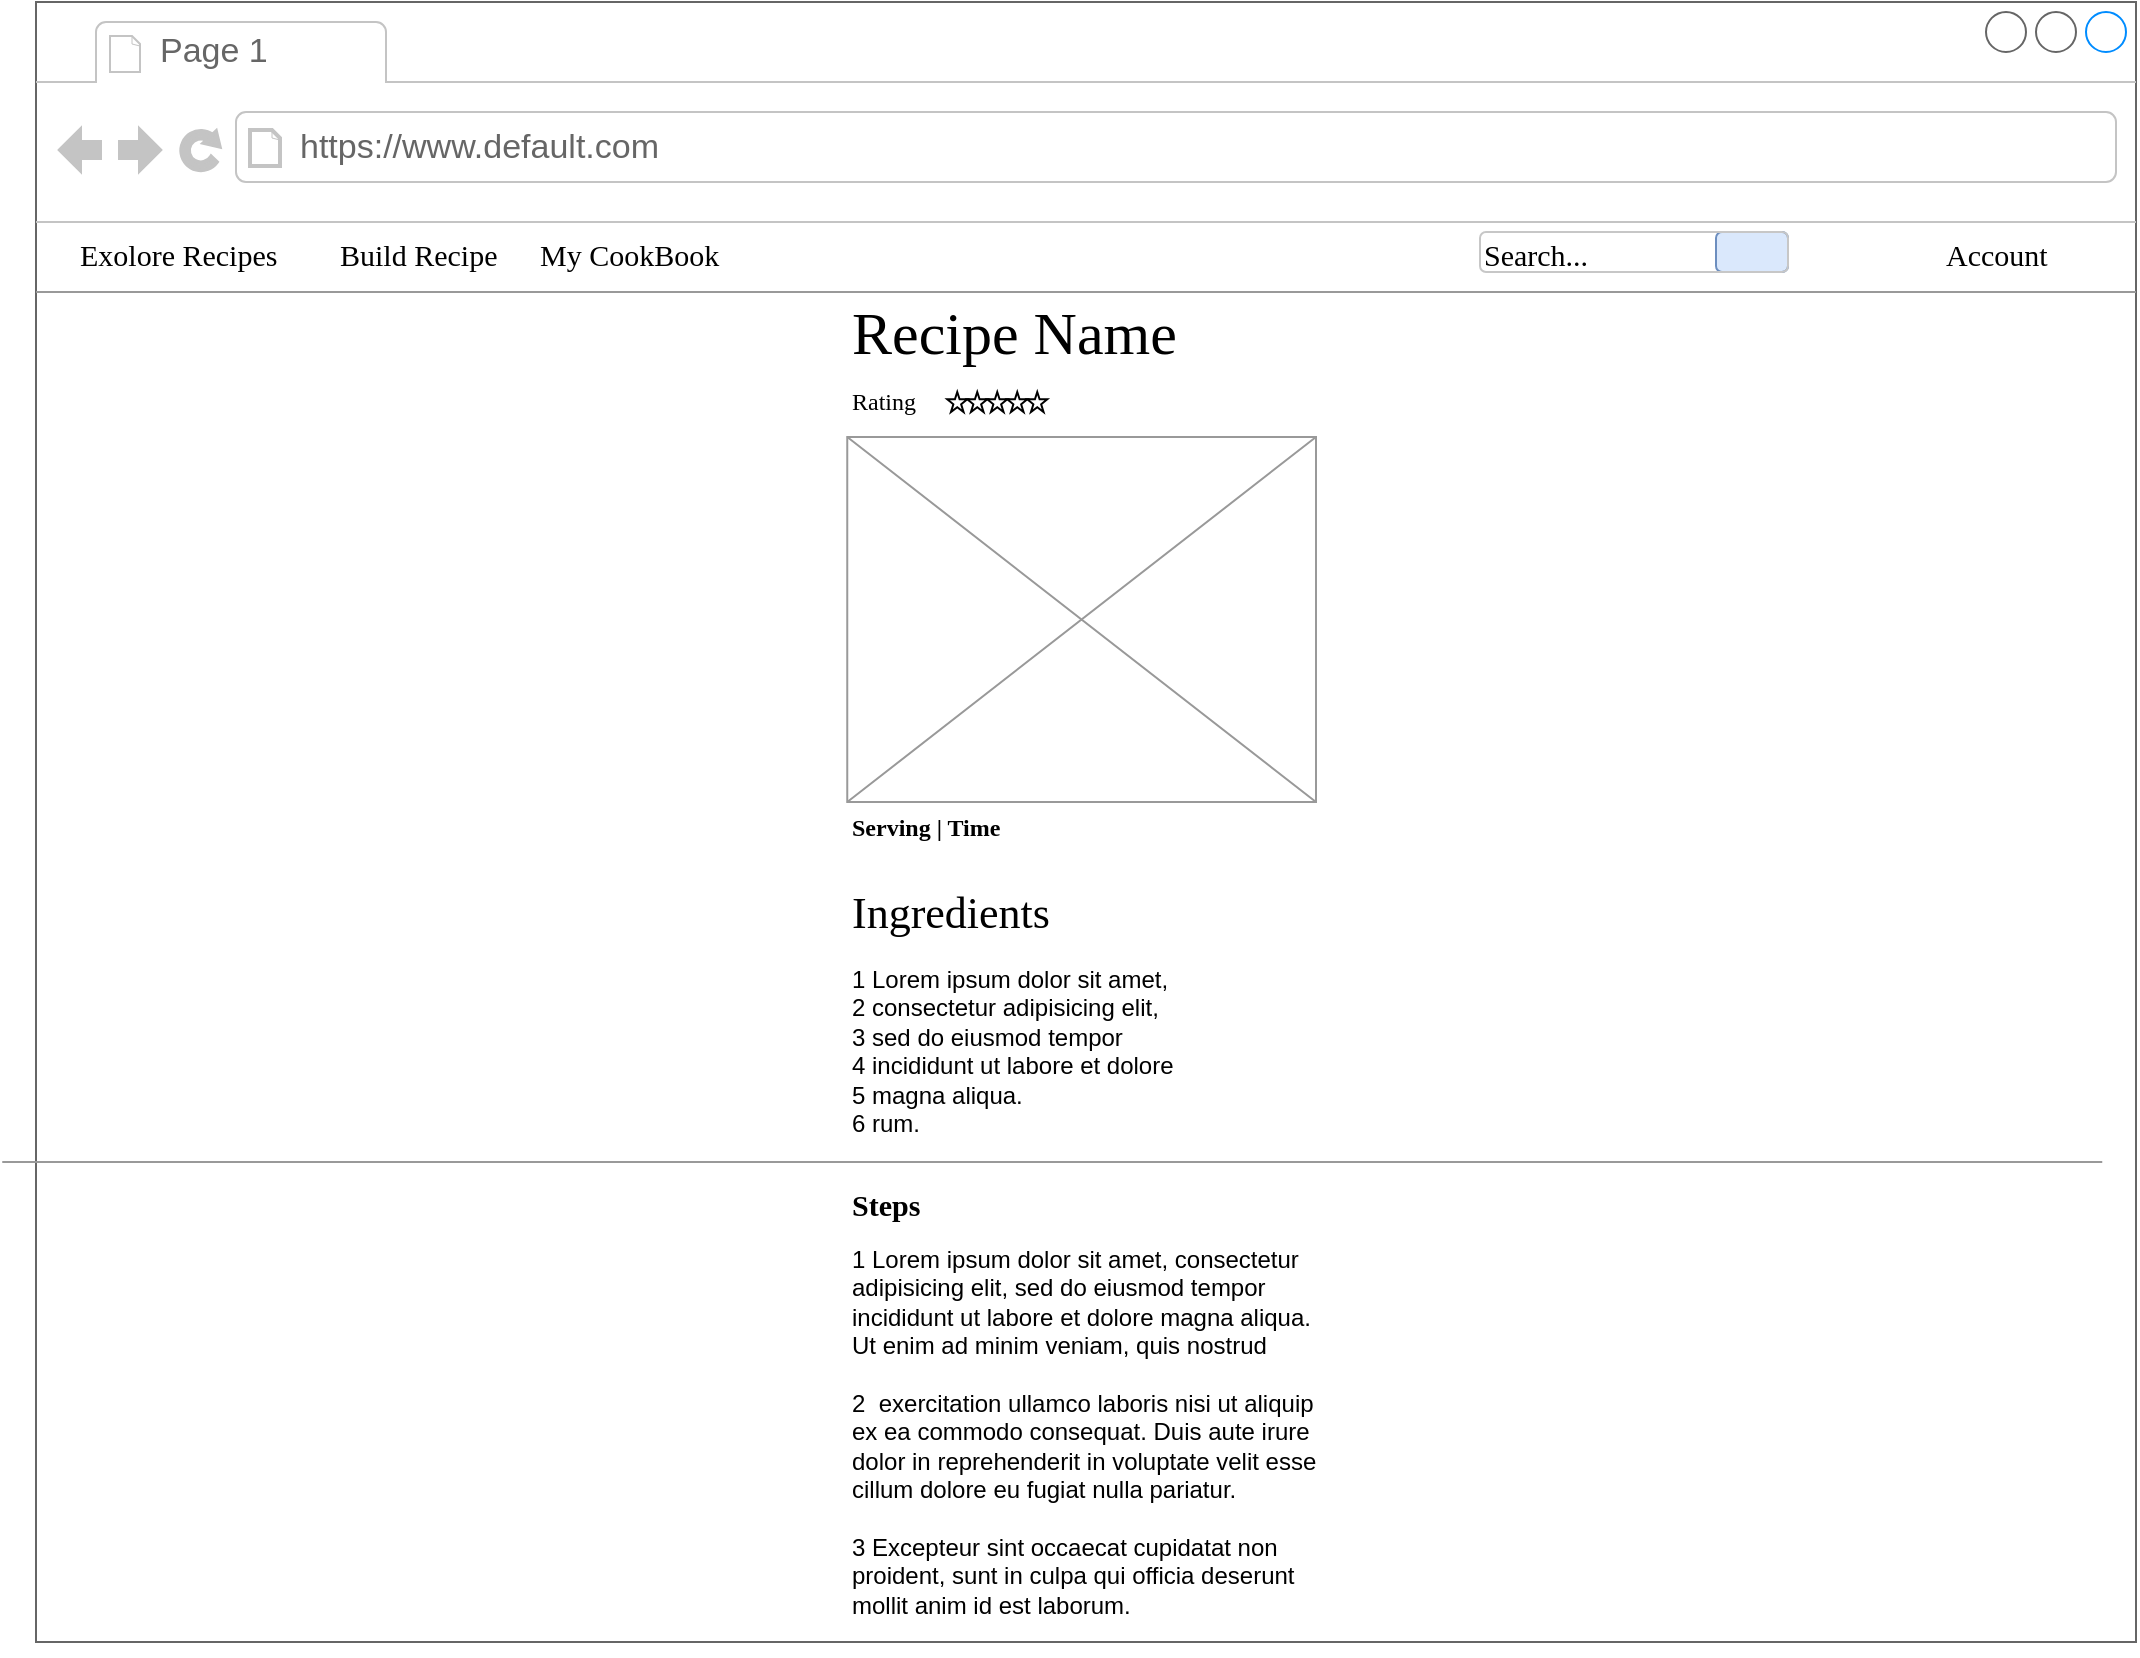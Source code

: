 <mxfile version="15.6.6" type="github">
  <diagram name="Page-1" id="2cc2dc42-3aac-f2a9-1cec-7a8b7cbee084">
    <mxGraphModel dx="2522" dy="1612" grid="1" gridSize="10" guides="1" tooltips="1" connect="1" arrows="1" fold="1" page="1" pageScale="1" pageWidth="1100" pageHeight="850" background="none" math="0" shadow="0">
      <root>
        <mxCell id="0" />
        <mxCell id="1" parent="0" />
        <mxCell id="7026571954dc6520-1" value="" style="strokeWidth=1;shadow=0;dashed=0;align=center;html=1;shape=mxgraph.mockup.containers.browserWindow;rSize=0;strokeColor=#666666;mainText=,;recursiveResize=0;rounded=0;labelBackgroundColor=none;fontFamily=Verdana;fontSize=12;fillColor=default;fontColor=default;" parent="1" vertex="1">
          <mxGeometry x="10" y="-20" width="1050" height="820" as="geometry" />
        </mxCell>
        <mxCell id="7026571954dc6520-2" value="Page 1" style="strokeWidth=1;shadow=0;dashed=0;align=center;html=1;shape=mxgraph.mockup.containers.anchor;fontSize=17;fontColor=#666666;align=left;" parent="7026571954dc6520-1" vertex="1">
          <mxGeometry x="60" y="12" width="110" height="26" as="geometry" />
        </mxCell>
        <mxCell id="7026571954dc6520-3" value="https://www.default.com" style="strokeWidth=1;shadow=0;dashed=0;align=center;html=1;shape=mxgraph.mockup.containers.anchor;rSize=0;fontSize=17;fontColor=#666666;align=left;" parent="7026571954dc6520-1" vertex="1">
          <mxGeometry x="130" y="60" width="250" height="26" as="geometry" />
        </mxCell>
        <mxCell id="7026571954dc6520-4" value="Recipe Name" style="text;html=1;points=[];align=left;verticalAlign=top;spacingTop=-4;fontSize=30;fontFamily=Verdana;fontColor=default;" parent="7026571954dc6520-1" vertex="1">
          <mxGeometry x="405.63" y="145" width="205" height="50" as="geometry" />
        </mxCell>
        <mxCell id="7026571954dc6520-15" value="" style="verticalLabelPosition=bottom;shadow=0;dashed=0;align=center;html=1;verticalAlign=top;strokeWidth=1;shape=mxgraph.mockup.markup.line;strokeColor=#999999;rounded=0;labelBackgroundColor=none;fillColor=#ffffff;fontFamily=Verdana;fontSize=12;fontColor=#000000;" parent="7026571954dc6520-1" vertex="1">
          <mxGeometry y="135" width="1050" height="20" as="geometry" />
        </mxCell>
        <mxCell id="7026571954dc6520-16" value="&lt;h2 style=&quot;margin: 0px 0px 20px ; padding: 0px ; border: 0px ; font-weight: inherit ; font-stretch: inherit ; font-size: 1.375rem ; line-height: 1.625rem ; vertical-align: baseline&quot;&gt;Ingredients&lt;/h2&gt;" style="text;html=1;points=[];align=left;verticalAlign=top;spacingTop=-4;fontSize=15;fontFamily=Verdana;fontColor=default;" parent="7026571954dc6520-1" vertex="1">
          <mxGeometry x="405.63" y="440" width="170" height="30" as="geometry" />
        </mxCell>
        <mxCell id="7026571954dc6520-17" value="1 Lorem ipsum dolor sit amet, &lt;br&gt;2 consectetur adipisicing elit,&lt;br&gt;3 sed do eiusmod tempor &lt;br&gt;4 incididunt ut labore et dolore&lt;br&gt;5 magna aliqua.&lt;br&gt;6 rum." style="text;spacingTop=-5;whiteSpace=wrap;html=1;align=left;fontSize=12;fontFamily=Helvetica;fillColor=none;strokeColor=none;rounded=0;shadow=1;labelBackgroundColor=none;fontColor=default;" parent="7026571954dc6520-1" vertex="1">
          <mxGeometry x="405.63" y="480" width="250" height="90" as="geometry" />
        </mxCell>
        <mxCell id="7026571954dc6520-21" value="" style="verticalLabelPosition=bottom;shadow=0;dashed=0;align=center;html=1;verticalAlign=top;strokeWidth=1;shape=mxgraph.mockup.markup.line;strokeColor=#999999;rounded=0;labelBackgroundColor=none;fillColor=#ffffff;fontFamily=Verdana;fontSize=12;fontColor=#000000;" parent="7026571954dc6520-1" vertex="1">
          <mxGeometry x="-16.87" y="570" width="1050" height="20" as="geometry" />
        </mxCell>
        <mxCell id="7026571954dc6520-22" value="" style="verticalLabelPosition=bottom;shadow=0;dashed=0;align=center;html=1;verticalAlign=top;strokeWidth=1;shape=mxgraph.mockup.graphics.simpleIcon;strokeColor=#999999;fillColor=#ffffff;rounded=0;labelBackgroundColor=none;fontFamily=Verdana;fontSize=12;fontColor=#000000;" parent="7026571954dc6520-1" vertex="1">
          <mxGeometry x="405.63" y="217.5" width="234.37" height="182.5" as="geometry" />
        </mxCell>
        <mxCell id="7026571954dc6520-31" value="&lt;b&gt;Steps&lt;/b&gt;" style="text;html=1;points=[];align=left;verticalAlign=top;spacingTop=-4;fontSize=15;fontFamily=Verdana;fontColor=default;" parent="7026571954dc6520-1" vertex="1">
          <mxGeometry x="405.63" y="590" width="170" height="30" as="geometry" />
        </mxCell>
        <mxCell id="7026571954dc6520-32" value="&lt;font style=&quot;font-size: 12px&quot;&gt;&lt;b&gt;Serving | Time&amp;nbsp;&lt;/b&gt;&lt;/font&gt;" style="text;html=1;points=[];align=left;verticalAlign=top;spacingTop=-4;fontSize=15;fontFamily=Verdana;fontColor=default;" parent="7026571954dc6520-1" vertex="1">
          <mxGeometry x="405.63" y="400" width="184.37" height="30" as="geometry" />
        </mxCell>
        <mxCell id="7026571954dc6520-34" value="Rating&amp;nbsp;" style="text;html=1;points=[];align=left;verticalAlign=top;spacingTop=-4;fontSize=12;fontFamily=Verdana;whiteSpace=wrap;fontColor=default;" parent="7026571954dc6520-1" vertex="1">
          <mxGeometry x="405.63" y="190" width="50" height="20" as="geometry" />
        </mxCell>
        <mxCell id="20li1gJcgyPNurnMa_fN-1" value="" style="verticalLabelPosition=bottom;verticalAlign=top;html=1;shape=mxgraph.basic.star;fontColor=default;fillColor=default;strokeColor=default;" vertex="1" parent="7026571954dc6520-1">
          <mxGeometry x="465.63" y="195" width="10" height="10" as="geometry" />
        </mxCell>
        <mxCell id="20li1gJcgyPNurnMa_fN-3" value="" style="verticalLabelPosition=bottom;verticalAlign=top;html=1;shape=mxgraph.basic.star;fontColor=default;fillColor=default;strokeColor=default;" vertex="1" parent="7026571954dc6520-1">
          <mxGeometry x="455.63" y="195" width="10" height="10" as="geometry" />
        </mxCell>
        <mxCell id="20li1gJcgyPNurnMa_fN-4" value="" style="verticalLabelPosition=bottom;verticalAlign=top;html=1;shape=mxgraph.basic.star;fontColor=default;fillColor=default;strokeColor=default;" vertex="1" parent="7026571954dc6520-1">
          <mxGeometry x="475.63" y="195" width="10" height="10" as="geometry" />
        </mxCell>
        <mxCell id="20li1gJcgyPNurnMa_fN-5" value="" style="verticalLabelPosition=bottom;verticalAlign=top;html=1;shape=mxgraph.basic.star;fontColor=default;fillColor=default;strokeColor=default;" vertex="1" parent="7026571954dc6520-1">
          <mxGeometry x="485.63" y="195" width="10" height="10" as="geometry" />
        </mxCell>
        <mxCell id="20li1gJcgyPNurnMa_fN-2" value="" style="verticalLabelPosition=bottom;verticalAlign=top;html=1;shape=mxgraph.basic.star;fontColor=default;fillColor=default;strokeColor=default;" vertex="1" parent="7026571954dc6520-1">
          <mxGeometry x="495.63" y="195" width="10" height="10" as="geometry" />
        </mxCell>
        <mxCell id="7026571954dc6520-36" value="1 Lorem ipsum dolor sit amet, consectetur adipisicing elit, sed do eiusmod tempor incididunt ut labore et dolore magna aliqua. Ut enim ad minim veniam, quis nostrud&lt;br&gt;&lt;br&gt;2&amp;nbsp; exercitation ullamco laboris nisi ut aliquip ex ea commodo consequat. Duis aute irure dolor in reprehenderit in voluptate velit esse cillum dolore eu fugiat nulla pariatur.&lt;br&gt;&lt;br&gt;3 Excepteur sint occaecat cupidatat non proident, sunt in culpa qui officia deserunt mollit anim id est laborum.&amp;nbsp;" style="text;spacingTop=-5;whiteSpace=wrap;html=1;align=left;fontSize=12;fontFamily=Helvetica;fillColor=none;strokeColor=none;rounded=0;shadow=1;labelBackgroundColor=none;fontColor=default;" parent="7026571954dc6520-1" vertex="1">
          <mxGeometry x="405.63" y="620" width="244.37" height="200" as="geometry" />
        </mxCell>
        <mxCell id="20li1gJcgyPNurnMa_fN-16" value="Search..." style="text;html=1;points=[];align=left;verticalAlign=top;spacingTop=-4;fontSize=15;fontFamily=Verdana;fontColor=default;" vertex="1" parent="7026571954dc6520-1">
          <mxGeometry x="722" y="115" width="120" height="30" as="geometry" />
        </mxCell>
        <mxCell id="20li1gJcgyPNurnMa_fN-14" value="Exolore Recipes" style="text;html=1;points=[];align=left;verticalAlign=top;spacingTop=-4;fontSize=15;fontFamily=Verdana;fontColor=default;" vertex="1" parent="7026571954dc6520-1">
          <mxGeometry x="20" y="115" width="120" height="30" as="geometry" />
        </mxCell>
        <mxCell id="20li1gJcgyPNurnMa_fN-15" value="Build Recipe" style="text;html=1;points=[];align=left;verticalAlign=top;spacingTop=-4;fontSize=15;fontFamily=Verdana;fontColor=default;" vertex="1" parent="7026571954dc6520-1">
          <mxGeometry x="150" y="115" width="120" height="30" as="geometry" />
        </mxCell>
        <mxCell id="20li1gJcgyPNurnMa_fN-19" value="My CookBook" style="text;html=1;points=[];align=left;verticalAlign=top;spacingTop=-4;fontSize=15;fontFamily=Verdana;fontColor=default;" vertex="1" parent="7026571954dc6520-1">
          <mxGeometry x="250" y="115" width="120" height="30" as="geometry" />
        </mxCell>
        <mxCell id="20li1gJcgyPNurnMa_fN-18" value="Account" style="text;html=1;points=[];align=left;verticalAlign=top;spacingTop=-4;fontSize=15;fontFamily=Verdana;fontColor=default;" vertex="1" parent="7026571954dc6520-1">
          <mxGeometry x="953.13" y="115" width="80" height="30" as="geometry" />
        </mxCell>
        <mxCell id="20li1gJcgyPNurnMa_fN-17" value="" style="rounded=1;whiteSpace=wrap;html=1;fillColor=#dae8fc;strokeColor=#6c8ebf;fontColor=default;" vertex="1" parent="7026571954dc6520-1">
          <mxGeometry x="840" y="115" width="36" height="20" as="geometry" />
        </mxCell>
        <mxCell id="20li1gJcgyPNurnMa_fN-20" value="" style="rounded=1;whiteSpace=wrap;html=1;fillColor=none;strokeColor=#C7C7C7;fontColor=default;" vertex="1" parent="7026571954dc6520-1">
          <mxGeometry x="722" y="115" width="154" height="20" as="geometry" />
        </mxCell>
      </root>
    </mxGraphModel>
  </diagram>
</mxfile>
